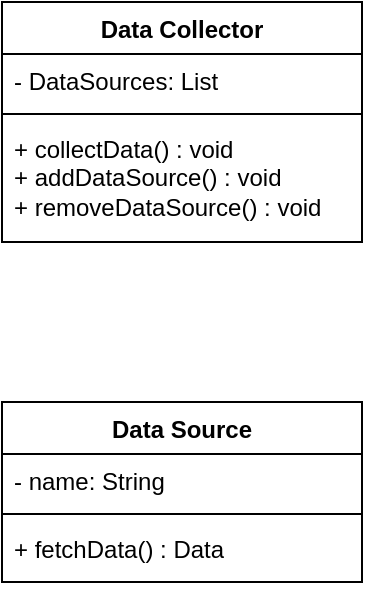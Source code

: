 <mxfile version="21.3.5" type="github">
  <diagram id="C5RBs43oDa-KdzZeNtuy" name="Page-1">
    <mxGraphModel dx="998" dy="539" grid="1" gridSize="10" guides="1" tooltips="1" connect="1" arrows="1" fold="1" page="1" pageScale="1" pageWidth="827" pageHeight="1169" math="0" shadow="0">
      <root>
        <mxCell id="WIyWlLk6GJQsqaUBKTNV-0" />
        <mxCell id="WIyWlLk6GJQsqaUBKTNV-1" parent="WIyWlLk6GJQsqaUBKTNV-0" />
        <mxCell id="bUJONa-P3aqPYyuJV2xs-4" value="Data Collector" style="swimlane;fontStyle=1;align=center;verticalAlign=top;childLayout=stackLayout;horizontal=1;startSize=26;horizontalStack=0;resizeParent=1;resizeParentMax=0;resizeLast=0;collapsible=1;marginBottom=0;whiteSpace=wrap;html=1;" vertex="1" parent="WIyWlLk6GJQsqaUBKTNV-1">
          <mxGeometry x="240" y="190" width="180" height="120" as="geometry" />
        </mxCell>
        <mxCell id="bUJONa-P3aqPYyuJV2xs-5" value="- DataSources: List" style="text;strokeColor=none;fillColor=none;align=left;verticalAlign=top;spacingLeft=4;spacingRight=4;overflow=hidden;rotatable=0;points=[[0,0.5],[1,0.5]];portConstraint=eastwest;whiteSpace=wrap;html=1;" vertex="1" parent="bUJONa-P3aqPYyuJV2xs-4">
          <mxGeometry y="26" width="180" height="26" as="geometry" />
        </mxCell>
        <mxCell id="bUJONa-P3aqPYyuJV2xs-6" value="" style="line;strokeWidth=1;fillColor=none;align=left;verticalAlign=middle;spacingTop=-1;spacingLeft=3;spacingRight=3;rotatable=0;labelPosition=right;points=[];portConstraint=eastwest;strokeColor=inherit;" vertex="1" parent="bUJONa-P3aqPYyuJV2xs-4">
          <mxGeometry y="52" width="180" height="8" as="geometry" />
        </mxCell>
        <mxCell id="bUJONa-P3aqPYyuJV2xs-7" value="+ collectData() : void&lt;br&gt;+ addDataSource() : void&lt;br&gt;+ removeDataSource() : void" style="text;strokeColor=none;fillColor=none;align=left;verticalAlign=top;spacingLeft=4;spacingRight=4;overflow=hidden;rotatable=0;points=[[0,0.5],[1,0.5]];portConstraint=eastwest;whiteSpace=wrap;html=1;" vertex="1" parent="bUJONa-P3aqPYyuJV2xs-4">
          <mxGeometry y="60" width="180" height="60" as="geometry" />
        </mxCell>
        <mxCell id="bUJONa-P3aqPYyuJV2xs-9" value="Data Source" style="swimlane;fontStyle=1;align=center;verticalAlign=top;childLayout=stackLayout;horizontal=1;startSize=26;horizontalStack=0;resizeParent=1;resizeParentMax=0;resizeLast=0;collapsible=1;marginBottom=0;whiteSpace=wrap;html=1;" vertex="1" parent="WIyWlLk6GJQsqaUBKTNV-1">
          <mxGeometry x="240" y="390" width="180" height="90" as="geometry" />
        </mxCell>
        <mxCell id="bUJONa-P3aqPYyuJV2xs-10" value="- name: String" style="text;strokeColor=none;fillColor=none;align=left;verticalAlign=top;spacingLeft=4;spacingRight=4;overflow=hidden;rotatable=0;points=[[0,0.5],[1,0.5]];portConstraint=eastwest;whiteSpace=wrap;html=1;" vertex="1" parent="bUJONa-P3aqPYyuJV2xs-9">
          <mxGeometry y="26" width="180" height="26" as="geometry" />
        </mxCell>
        <mxCell id="bUJONa-P3aqPYyuJV2xs-11" value="" style="line;strokeWidth=1;fillColor=none;align=left;verticalAlign=middle;spacingTop=-1;spacingLeft=3;spacingRight=3;rotatable=0;labelPosition=right;points=[];portConstraint=eastwest;strokeColor=inherit;" vertex="1" parent="bUJONa-P3aqPYyuJV2xs-9">
          <mxGeometry y="52" width="180" height="8" as="geometry" />
        </mxCell>
        <mxCell id="bUJONa-P3aqPYyuJV2xs-12" value="+ fetchData() : Data" style="text;strokeColor=none;fillColor=none;align=left;verticalAlign=top;spacingLeft=4;spacingRight=4;overflow=hidden;rotatable=0;points=[[0,0.5],[1,0.5]];portConstraint=eastwest;whiteSpace=wrap;html=1;" vertex="1" parent="bUJONa-P3aqPYyuJV2xs-9">
          <mxGeometry y="60" width="180" height="30" as="geometry" />
        </mxCell>
      </root>
    </mxGraphModel>
  </diagram>
</mxfile>

